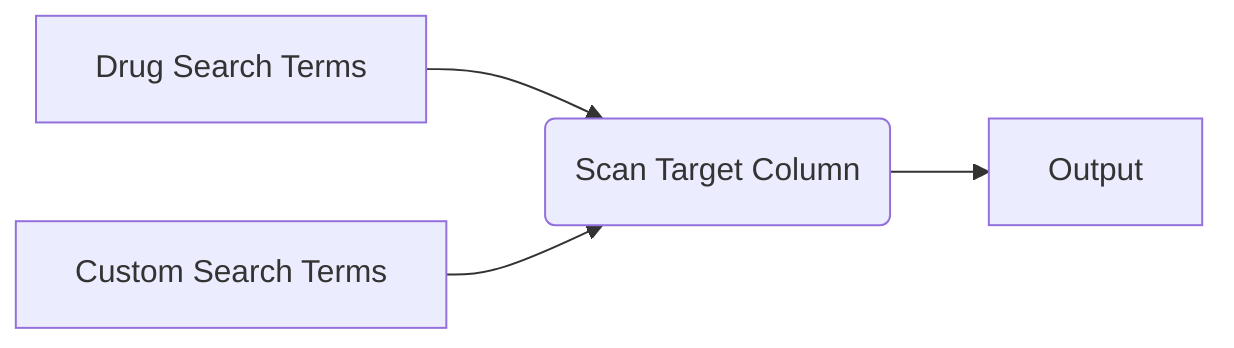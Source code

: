 flowchart LR
A[Drug Search Terms] --> C(Scan Target Column)
B[Custom Search Terms] --> C
C --> D[Output]